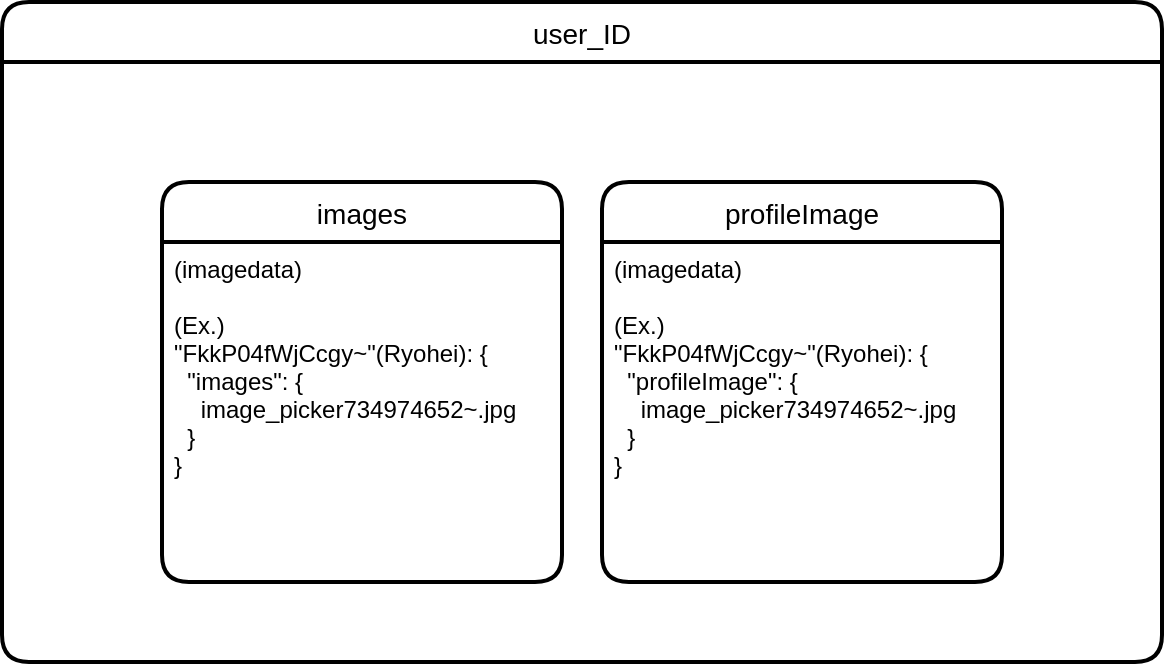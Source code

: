 <mxfile version="13.6.6" type="device"><diagram id="R2lEEEUBdFMjLlhIrx00" name="Page-1"><mxGraphModel dx="1098" dy="548" grid="1" gridSize="10" guides="1" tooltips="1" connect="1" arrows="1" fold="1" page="1" pageScale="1" pageWidth="1169" pageHeight="1654" math="0" shadow="0" extFonts="Permanent Marker^https://fonts.googleapis.com/css?family=Permanent+Marker"><root><mxCell id="0"/><mxCell id="1" parent="0"/><mxCell id="c0OfaQpems0-wexOOt3y-1" value="profileImage" style="swimlane;childLayout=stackLayout;horizontal=1;startSize=30;horizontalStack=0;rounded=1;fontSize=14;fontStyle=0;strokeWidth=2;resizeParent=0;resizeLast=1;shadow=0;dashed=0;align=center;" parent="1" vertex="1"><mxGeometry x="320" y="120" width="200" height="200" as="geometry"/></mxCell><mxCell id="c0OfaQpems0-wexOOt3y-2" value="(imagedata)&#10;&#10;(Ex.)&#10;&quot;FkkP04fWjCcgy~&quot;(Ryohei): {&#10;  &quot;profileImage&quot;: {&#10;    image_picker734974652~.jpg&#10;  }&#10;}&#10;" style="align=left;strokeColor=none;fillColor=none;spacingLeft=4;fontSize=12;verticalAlign=top;resizable=0;rotatable=0;part=1;" parent="c0OfaQpems0-wexOOt3y-1" vertex="1"><mxGeometry y="30" width="200" height="170" as="geometry"/></mxCell><mxCell id="c0OfaQpems0-wexOOt3y-3" value="images" style="swimlane;childLayout=stackLayout;horizontal=1;startSize=30;horizontalStack=0;rounded=1;fontSize=14;fontStyle=0;strokeWidth=2;resizeParent=0;resizeLast=1;shadow=0;dashed=0;align=center;" parent="1" vertex="1"><mxGeometry x="100" y="120" width="200" height="200" as="geometry"/></mxCell><mxCell id="c0OfaQpems0-wexOOt3y-4" value="(imagedata)&#10;&#10;(Ex.)&#10;&quot;FkkP04fWjCcgy~&quot;(Ryohei): {&#10;  &quot;images&quot;: {&#10;    image_picker734974652~.jpg&#10;  }&#10;}&#10;" style="align=left;strokeColor=none;fillColor=none;spacingLeft=4;fontSize=12;verticalAlign=top;resizable=0;rotatable=0;part=1;" parent="c0OfaQpems0-wexOOt3y-3" vertex="1"><mxGeometry y="30" width="200" height="170" as="geometry"/></mxCell><mxCell id="oXgx9R_d6diV6l-__yeR-7" value="user_ID" style="swimlane;childLayout=stackLayout;horizontal=1;startSize=30;horizontalStack=0;rounded=1;fontSize=14;fontStyle=0;strokeWidth=2;resizeParent=0;resizeLast=1;shadow=0;dashed=0;align=center;" parent="1" vertex="1"><mxGeometry x="20" y="30" width="580" height="330" as="geometry"><mxRectangle x="40" y="40" width="80" height="30" as="alternateBounds"/></mxGeometry></mxCell></root></mxGraphModel></diagram></mxfile>